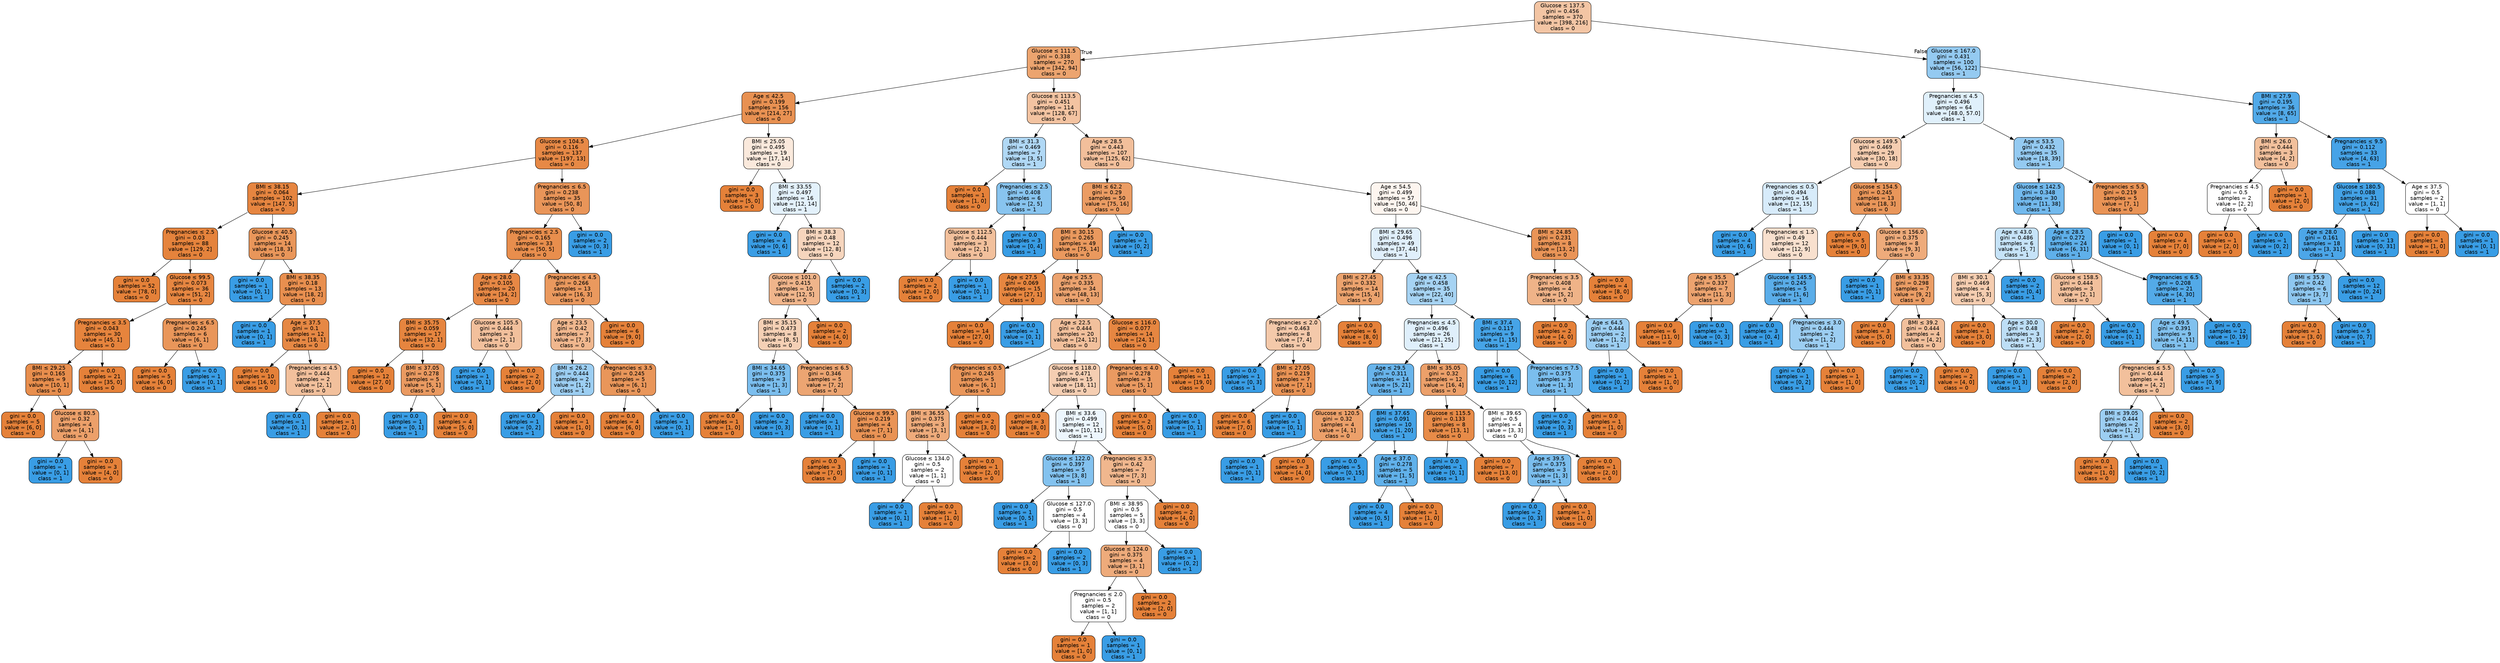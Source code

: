 digraph Tree {
node [shape=box, style="filled, rounded", color="black", fontname="helvetica"] ;
edge [fontname="helvetica"] ;
0 [label=<Glucose &le; 137.5<br/>gini = 0.456<br/>samples = 370<br/>value = [398, 216]<br/>class = 0>, fillcolor="#f3c5a4"] ;
1 [label=<Glucose &le; 111.5<br/>gini = 0.338<br/>samples = 270<br/>value = [342, 94]<br/>class = 0>, fillcolor="#eca46f"] ;
0 -> 1 [labeldistance=2.5, labelangle=45, headlabel="True"] ;
2 [label=<Age &le; 42.5<br/>gini = 0.199<br/>samples = 156<br/>value = [214, 27]<br/>class = 0>, fillcolor="#e89152"] ;
1 -> 2 ;
3 [label=<Glucose &le; 104.5<br/>gini = 0.116<br/>samples = 137<br/>value = [197, 13]<br/>class = 0>, fillcolor="#e78946"] ;
2 -> 3 ;
4 [label=<BMI &le; 38.15<br/>gini = 0.064<br/>samples = 102<br/>value = [147, 5]<br/>class = 0>, fillcolor="#e68540"] ;
3 -> 4 ;
5 [label=<Pregnancies &le; 2.5<br/>gini = 0.03<br/>samples = 88<br/>value = [129, 2]<br/>class = 0>, fillcolor="#e5833c"] ;
4 -> 5 ;
6 [label=<gini = 0.0<br/>samples = 52<br/>value = [78, 0]<br/>class = 0>, fillcolor="#e58139"] ;
5 -> 6 ;
7 [label=<Glucose &le; 99.5<br/>gini = 0.073<br/>samples = 36<br/>value = [51, 2]<br/>class = 0>, fillcolor="#e68641"] ;
5 -> 7 ;
8 [label=<Pregnancies &le; 3.5<br/>gini = 0.043<br/>samples = 30<br/>value = [45, 1]<br/>class = 0>, fillcolor="#e6843d"] ;
7 -> 8 ;
9 [label=<BMI &le; 29.25<br/>gini = 0.165<br/>samples = 9<br/>value = [10, 1]<br/>class = 0>, fillcolor="#e88e4d"] ;
8 -> 9 ;
10 [label=<gini = 0.0<br/>samples = 5<br/>value = [6, 0]<br/>class = 0>, fillcolor="#e58139"] ;
9 -> 10 ;
11 [label=<Glucose &le; 80.5<br/>gini = 0.32<br/>samples = 4<br/>value = [4, 1]<br/>class = 0>, fillcolor="#eca06a"] ;
9 -> 11 ;
12 [label=<gini = 0.0<br/>samples = 1<br/>value = [0, 1]<br/>class = 1>, fillcolor="#399de5"] ;
11 -> 12 ;
13 [label=<gini = 0.0<br/>samples = 3<br/>value = [4, 0]<br/>class = 0>, fillcolor="#e58139"] ;
11 -> 13 ;
14 [label=<gini = 0.0<br/>samples = 21<br/>value = [35, 0]<br/>class = 0>, fillcolor="#e58139"] ;
8 -> 14 ;
15 [label=<Pregnancies &le; 6.5<br/>gini = 0.245<br/>samples = 6<br/>value = [6, 1]<br/>class = 0>, fillcolor="#e9965a"] ;
7 -> 15 ;
16 [label=<gini = 0.0<br/>samples = 5<br/>value = [6, 0]<br/>class = 0>, fillcolor="#e58139"] ;
15 -> 16 ;
17 [label=<gini = 0.0<br/>samples = 1<br/>value = [0, 1]<br/>class = 1>, fillcolor="#399de5"] ;
15 -> 17 ;
18 [label=<Glucose &le; 40.5<br/>gini = 0.245<br/>samples = 14<br/>value = [18, 3]<br/>class = 0>, fillcolor="#e9965a"] ;
4 -> 18 ;
19 [label=<gini = 0.0<br/>samples = 1<br/>value = [0, 1]<br/>class = 1>, fillcolor="#399de5"] ;
18 -> 19 ;
20 [label=<BMI &le; 38.35<br/>gini = 0.18<br/>samples = 13<br/>value = [18, 2]<br/>class = 0>, fillcolor="#e88f4f"] ;
18 -> 20 ;
21 [label=<gini = 0.0<br/>samples = 1<br/>value = [0, 1]<br/>class = 1>, fillcolor="#399de5"] ;
20 -> 21 ;
22 [label=<Age &le; 37.5<br/>gini = 0.1<br/>samples = 12<br/>value = [18, 1]<br/>class = 0>, fillcolor="#e68844"] ;
20 -> 22 ;
23 [label=<gini = 0.0<br/>samples = 10<br/>value = [16, 0]<br/>class = 0>, fillcolor="#e58139"] ;
22 -> 23 ;
24 [label=<Pregnancies &le; 4.5<br/>gini = 0.444<br/>samples = 2<br/>value = [2, 1]<br/>class = 0>, fillcolor="#f2c09c"] ;
22 -> 24 ;
25 [label=<gini = 0.0<br/>samples = 1<br/>value = [0, 1]<br/>class = 1>, fillcolor="#399de5"] ;
24 -> 25 ;
26 [label=<gini = 0.0<br/>samples = 1<br/>value = [2, 0]<br/>class = 0>, fillcolor="#e58139"] ;
24 -> 26 ;
27 [label=<Pregnancies &le; 6.5<br/>gini = 0.238<br/>samples = 35<br/>value = [50, 8]<br/>class = 0>, fillcolor="#e99559"] ;
3 -> 27 ;
28 [label=<Pregnancies &le; 2.5<br/>gini = 0.165<br/>samples = 33<br/>value = [50, 5]<br/>class = 0>, fillcolor="#e88e4d"] ;
27 -> 28 ;
29 [label=<Age &le; 28.0<br/>gini = 0.105<br/>samples = 20<br/>value = [34, 2]<br/>class = 0>, fillcolor="#e78845"] ;
28 -> 29 ;
30 [label=<BMI &le; 35.75<br/>gini = 0.059<br/>samples = 17<br/>value = [32, 1]<br/>class = 0>, fillcolor="#e6853f"] ;
29 -> 30 ;
31 [label=<gini = 0.0<br/>samples = 12<br/>value = [27, 0]<br/>class = 0>, fillcolor="#e58139"] ;
30 -> 31 ;
32 [label=<BMI &le; 37.05<br/>gini = 0.278<br/>samples = 5<br/>value = [5, 1]<br/>class = 0>, fillcolor="#ea9a61"] ;
30 -> 32 ;
33 [label=<gini = 0.0<br/>samples = 1<br/>value = [0, 1]<br/>class = 1>, fillcolor="#399de5"] ;
32 -> 33 ;
34 [label=<gini = 0.0<br/>samples = 4<br/>value = [5, 0]<br/>class = 0>, fillcolor="#e58139"] ;
32 -> 34 ;
35 [label=<Glucose &le; 105.5<br/>gini = 0.444<br/>samples = 3<br/>value = [2, 1]<br/>class = 0>, fillcolor="#f2c09c"] ;
29 -> 35 ;
36 [label=<gini = 0.0<br/>samples = 1<br/>value = [0, 1]<br/>class = 1>, fillcolor="#399de5"] ;
35 -> 36 ;
37 [label=<gini = 0.0<br/>samples = 2<br/>value = [2, 0]<br/>class = 0>, fillcolor="#e58139"] ;
35 -> 37 ;
38 [label=<Pregnancies &le; 4.5<br/>gini = 0.266<br/>samples = 13<br/>value = [16, 3]<br/>class = 0>, fillcolor="#ea995e"] ;
28 -> 38 ;
39 [label=<Age &le; 23.5<br/>gini = 0.42<br/>samples = 7<br/>value = [7, 3]<br/>class = 0>, fillcolor="#f0b78e"] ;
38 -> 39 ;
40 [label=<BMI &le; 26.2<br/>gini = 0.444<br/>samples = 2<br/>value = [1, 2]<br/>class = 1>, fillcolor="#9ccef2"] ;
39 -> 40 ;
41 [label=<gini = 0.0<br/>samples = 1<br/>value = [0, 2]<br/>class = 1>, fillcolor="#399de5"] ;
40 -> 41 ;
42 [label=<gini = 0.0<br/>samples = 1<br/>value = [1, 0]<br/>class = 0>, fillcolor="#e58139"] ;
40 -> 42 ;
43 [label=<Pregnancies &le; 3.5<br/>gini = 0.245<br/>samples = 5<br/>value = [6, 1]<br/>class = 0>, fillcolor="#e9965a"] ;
39 -> 43 ;
44 [label=<gini = 0.0<br/>samples = 4<br/>value = [6, 0]<br/>class = 0>, fillcolor="#e58139"] ;
43 -> 44 ;
45 [label=<gini = 0.0<br/>samples = 1<br/>value = [0, 1]<br/>class = 1>, fillcolor="#399de5"] ;
43 -> 45 ;
46 [label=<gini = 0.0<br/>samples = 6<br/>value = [9, 0]<br/>class = 0>, fillcolor="#e58139"] ;
38 -> 46 ;
47 [label=<gini = 0.0<br/>samples = 2<br/>value = [0, 3]<br/>class = 1>, fillcolor="#399de5"] ;
27 -> 47 ;
48 [label=<BMI &le; 25.05<br/>gini = 0.495<br/>samples = 19<br/>value = [17, 14]<br/>class = 0>, fillcolor="#fae9dc"] ;
2 -> 48 ;
49 [label=<gini = 0.0<br/>samples = 3<br/>value = [5, 0]<br/>class = 0>, fillcolor="#e58139"] ;
48 -> 49 ;
50 [label=<BMI &le; 33.55<br/>gini = 0.497<br/>samples = 16<br/>value = [12, 14]<br/>class = 1>, fillcolor="#e3f1fb"] ;
48 -> 50 ;
51 [label=<gini = 0.0<br/>samples = 4<br/>value = [0, 6]<br/>class = 1>, fillcolor="#399de5"] ;
50 -> 51 ;
52 [label=<BMI &le; 38.3<br/>gini = 0.48<br/>samples = 12<br/>value = [12, 8]<br/>class = 0>, fillcolor="#f6d5bd"] ;
50 -> 52 ;
53 [label=<Glucose &le; 101.0<br/>gini = 0.415<br/>samples = 10<br/>value = [12, 5]<br/>class = 0>, fillcolor="#f0b58b"] ;
52 -> 53 ;
54 [label=<BMI &le; 35.15<br/>gini = 0.473<br/>samples = 8<br/>value = [8, 5]<br/>class = 0>, fillcolor="#f5d0b5"] ;
53 -> 54 ;
55 [label=<BMI &le; 34.65<br/>gini = 0.375<br/>samples = 3<br/>value = [1, 3]<br/>class = 1>, fillcolor="#7bbeee"] ;
54 -> 55 ;
56 [label=<gini = 0.0<br/>samples = 1<br/>value = [1, 0]<br/>class = 0>, fillcolor="#e58139"] ;
55 -> 56 ;
57 [label=<gini = 0.0<br/>samples = 2<br/>value = [0, 3]<br/>class = 1>, fillcolor="#399de5"] ;
55 -> 57 ;
58 [label=<Pregnancies &le; 6.5<br/>gini = 0.346<br/>samples = 5<br/>value = [7, 2]<br/>class = 0>, fillcolor="#eca572"] ;
54 -> 58 ;
59 [label=<gini = 0.0<br/>samples = 1<br/>value = [0, 1]<br/>class = 1>, fillcolor="#399de5"] ;
58 -> 59 ;
60 [label=<Glucose &le; 99.5<br/>gini = 0.219<br/>samples = 4<br/>value = [7, 1]<br/>class = 0>, fillcolor="#e99355"] ;
58 -> 60 ;
61 [label=<gini = 0.0<br/>samples = 3<br/>value = [7, 0]<br/>class = 0>, fillcolor="#e58139"] ;
60 -> 61 ;
62 [label=<gini = 0.0<br/>samples = 1<br/>value = [0, 1]<br/>class = 1>, fillcolor="#399de5"] ;
60 -> 62 ;
63 [label=<gini = 0.0<br/>samples = 2<br/>value = [4, 0]<br/>class = 0>, fillcolor="#e58139"] ;
53 -> 63 ;
64 [label=<gini = 0.0<br/>samples = 2<br/>value = [0, 3]<br/>class = 1>, fillcolor="#399de5"] ;
52 -> 64 ;
65 [label=<Glucose &le; 113.5<br/>gini = 0.451<br/>samples = 114<br/>value = [128, 67]<br/>class = 0>, fillcolor="#f3c3a1"] ;
1 -> 65 ;
66 [label=<BMI &le; 31.3<br/>gini = 0.469<br/>samples = 7<br/>value = [3, 5]<br/>class = 1>, fillcolor="#b0d8f5"] ;
65 -> 66 ;
67 [label=<gini = 0.0<br/>samples = 1<br/>value = [1, 0]<br/>class = 0>, fillcolor="#e58139"] ;
66 -> 67 ;
68 [label=<Pregnancies &le; 2.5<br/>gini = 0.408<br/>samples = 6<br/>value = [2, 5]<br/>class = 1>, fillcolor="#88c4ef"] ;
66 -> 68 ;
69 [label=<Glucose &le; 112.5<br/>gini = 0.444<br/>samples = 3<br/>value = [2, 1]<br/>class = 0>, fillcolor="#f2c09c"] ;
68 -> 69 ;
70 [label=<gini = 0.0<br/>samples = 2<br/>value = [2, 0]<br/>class = 0>, fillcolor="#e58139"] ;
69 -> 70 ;
71 [label=<gini = 0.0<br/>samples = 1<br/>value = [0, 1]<br/>class = 1>, fillcolor="#399de5"] ;
69 -> 71 ;
72 [label=<gini = 0.0<br/>samples = 3<br/>value = [0, 4]<br/>class = 1>, fillcolor="#399de5"] ;
68 -> 72 ;
73 [label=<Age &le; 28.5<br/>gini = 0.443<br/>samples = 107<br/>value = [125, 62]<br/>class = 0>, fillcolor="#f2bf9b"] ;
65 -> 73 ;
74 [label=<BMI &le; 62.2<br/>gini = 0.29<br/>samples = 50<br/>value = [75, 16]<br/>class = 0>, fillcolor="#eb9c63"] ;
73 -> 74 ;
75 [label=<BMI &le; 30.15<br/>gini = 0.265<br/>samples = 49<br/>value = [75, 14]<br/>class = 0>, fillcolor="#ea995e"] ;
74 -> 75 ;
76 [label=<Age &le; 27.5<br/>gini = 0.069<br/>samples = 15<br/>value = [27, 1]<br/>class = 0>, fillcolor="#e68640"] ;
75 -> 76 ;
77 [label=<gini = 0.0<br/>samples = 14<br/>value = [27, 0]<br/>class = 0>, fillcolor="#e58139"] ;
76 -> 77 ;
78 [label=<gini = 0.0<br/>samples = 1<br/>value = [0, 1]<br/>class = 1>, fillcolor="#399de5"] ;
76 -> 78 ;
79 [label=<Age &le; 25.5<br/>gini = 0.335<br/>samples = 34<br/>value = [48, 13]<br/>class = 0>, fillcolor="#eca36f"] ;
75 -> 79 ;
80 [label=<Age &le; 22.5<br/>gini = 0.444<br/>samples = 20<br/>value = [24, 12]<br/>class = 0>, fillcolor="#f2c09c"] ;
79 -> 80 ;
81 [label=<Pregnancies &le; 0.5<br/>gini = 0.245<br/>samples = 5<br/>value = [6, 1]<br/>class = 0>, fillcolor="#e9965a"] ;
80 -> 81 ;
82 [label=<BMI &le; 36.55<br/>gini = 0.375<br/>samples = 3<br/>value = [3, 1]<br/>class = 0>, fillcolor="#eeab7b"] ;
81 -> 82 ;
83 [label=<Glucose &le; 134.0<br/>gini = 0.5<br/>samples = 2<br/>value = [1, 1]<br/>class = 0>, fillcolor="#ffffff"] ;
82 -> 83 ;
84 [label=<gini = 0.0<br/>samples = 1<br/>value = [0, 1]<br/>class = 1>, fillcolor="#399de5"] ;
83 -> 84 ;
85 [label=<gini = 0.0<br/>samples = 1<br/>value = [1, 0]<br/>class = 0>, fillcolor="#e58139"] ;
83 -> 85 ;
86 [label=<gini = 0.0<br/>samples = 1<br/>value = [2, 0]<br/>class = 0>, fillcolor="#e58139"] ;
82 -> 86 ;
87 [label=<gini = 0.0<br/>samples = 2<br/>value = [3, 0]<br/>class = 0>, fillcolor="#e58139"] ;
81 -> 87 ;
88 [label=<Glucose &le; 118.0<br/>gini = 0.471<br/>samples = 15<br/>value = [18, 11]<br/>class = 0>, fillcolor="#f5ceb2"] ;
80 -> 88 ;
89 [label=<gini = 0.0<br/>samples = 3<br/>value = [8, 0]<br/>class = 0>, fillcolor="#e58139"] ;
88 -> 89 ;
90 [label=<BMI &le; 33.6<br/>gini = 0.499<br/>samples = 12<br/>value = [10, 11]<br/>class = 1>, fillcolor="#edf6fd"] ;
88 -> 90 ;
91 [label=<Glucose &le; 122.0<br/>gini = 0.397<br/>samples = 5<br/>value = [3, 8]<br/>class = 1>, fillcolor="#83c2ef"] ;
90 -> 91 ;
92 [label=<gini = 0.0<br/>samples = 1<br/>value = [0, 5]<br/>class = 1>, fillcolor="#399de5"] ;
91 -> 92 ;
93 [label=<Glucose &le; 127.0<br/>gini = 0.5<br/>samples = 4<br/>value = [3, 3]<br/>class = 0>, fillcolor="#ffffff"] ;
91 -> 93 ;
94 [label=<gini = 0.0<br/>samples = 2<br/>value = [3, 0]<br/>class = 0>, fillcolor="#e58139"] ;
93 -> 94 ;
95 [label=<gini = 0.0<br/>samples = 2<br/>value = [0, 3]<br/>class = 1>, fillcolor="#399de5"] ;
93 -> 95 ;
96 [label=<Pregnancies &le; 3.5<br/>gini = 0.42<br/>samples = 7<br/>value = [7, 3]<br/>class = 0>, fillcolor="#f0b78e"] ;
90 -> 96 ;
97 [label=<BMI &le; 38.95<br/>gini = 0.5<br/>samples = 5<br/>value = [3, 3]<br/>class = 0>, fillcolor="#ffffff"] ;
96 -> 97 ;
98 [label=<Glucose &le; 124.0<br/>gini = 0.375<br/>samples = 4<br/>value = [3, 1]<br/>class = 0>, fillcolor="#eeab7b"] ;
97 -> 98 ;
99 [label=<Pregnancies &le; 2.0<br/>gini = 0.5<br/>samples = 2<br/>value = [1, 1]<br/>class = 0>, fillcolor="#ffffff"] ;
98 -> 99 ;
100 [label=<gini = 0.0<br/>samples = 1<br/>value = [1, 0]<br/>class = 0>, fillcolor="#e58139"] ;
99 -> 100 ;
101 [label=<gini = 0.0<br/>samples = 1<br/>value = [0, 1]<br/>class = 1>, fillcolor="#399de5"] ;
99 -> 101 ;
102 [label=<gini = 0.0<br/>samples = 2<br/>value = [2, 0]<br/>class = 0>, fillcolor="#e58139"] ;
98 -> 102 ;
103 [label=<gini = 0.0<br/>samples = 1<br/>value = [0, 2]<br/>class = 1>, fillcolor="#399de5"] ;
97 -> 103 ;
104 [label=<gini = 0.0<br/>samples = 2<br/>value = [4, 0]<br/>class = 0>, fillcolor="#e58139"] ;
96 -> 104 ;
105 [label=<Glucose &le; 116.0<br/>gini = 0.077<br/>samples = 14<br/>value = [24, 1]<br/>class = 0>, fillcolor="#e68641"] ;
79 -> 105 ;
106 [label=<Pregnancies &le; 4.0<br/>gini = 0.278<br/>samples = 3<br/>value = [5, 1]<br/>class = 0>, fillcolor="#ea9a61"] ;
105 -> 106 ;
107 [label=<gini = 0.0<br/>samples = 2<br/>value = [5, 0]<br/>class = 0>, fillcolor="#e58139"] ;
106 -> 107 ;
108 [label=<gini = 0.0<br/>samples = 1<br/>value = [0, 1]<br/>class = 1>, fillcolor="#399de5"] ;
106 -> 108 ;
109 [label=<gini = 0.0<br/>samples = 11<br/>value = [19, 0]<br/>class = 0>, fillcolor="#e58139"] ;
105 -> 109 ;
110 [label=<gini = 0.0<br/>samples = 1<br/>value = [0, 2]<br/>class = 1>, fillcolor="#399de5"] ;
74 -> 110 ;
111 [label=<Age &le; 54.5<br/>gini = 0.499<br/>samples = 57<br/>value = [50, 46]<br/>class = 0>, fillcolor="#fdf5ef"] ;
73 -> 111 ;
112 [label=<BMI &le; 29.65<br/>gini = 0.496<br/>samples = 49<br/>value = [37, 44]<br/>class = 1>, fillcolor="#e0effb"] ;
111 -> 112 ;
113 [label=<BMI &le; 27.45<br/>gini = 0.332<br/>samples = 14<br/>value = [15, 4]<br/>class = 0>, fillcolor="#eca36e"] ;
112 -> 113 ;
114 [label=<Pregnancies &le; 2.0<br/>gini = 0.463<br/>samples = 8<br/>value = [7, 4]<br/>class = 0>, fillcolor="#f4c9aa"] ;
113 -> 114 ;
115 [label=<gini = 0.0<br/>samples = 1<br/>value = [0, 3]<br/>class = 1>, fillcolor="#399de5"] ;
114 -> 115 ;
116 [label=<BMI &le; 27.05<br/>gini = 0.219<br/>samples = 7<br/>value = [7, 1]<br/>class = 0>, fillcolor="#e99355"] ;
114 -> 116 ;
117 [label=<gini = 0.0<br/>samples = 6<br/>value = [7, 0]<br/>class = 0>, fillcolor="#e58139"] ;
116 -> 117 ;
118 [label=<gini = 0.0<br/>samples = 1<br/>value = [0, 1]<br/>class = 1>, fillcolor="#399de5"] ;
116 -> 118 ;
119 [label=<gini = 0.0<br/>samples = 6<br/>value = [8, 0]<br/>class = 0>, fillcolor="#e58139"] ;
113 -> 119 ;
120 [label=<Age &le; 42.5<br/>gini = 0.458<br/>samples = 35<br/>value = [22, 40]<br/>class = 1>, fillcolor="#a6d3f3"] ;
112 -> 120 ;
121 [label=<Pregnancies &le; 4.5<br/>gini = 0.496<br/>samples = 26<br/>value = [21, 25]<br/>class = 1>, fillcolor="#dfeffb"] ;
120 -> 121 ;
122 [label=<Age &le; 29.5<br/>gini = 0.311<br/>samples = 14<br/>value = [5, 21]<br/>class = 1>, fillcolor="#68b4eb"] ;
121 -> 122 ;
123 [label=<Glucose &le; 120.5<br/>gini = 0.32<br/>samples = 4<br/>value = [4, 1]<br/>class = 0>, fillcolor="#eca06a"] ;
122 -> 123 ;
124 [label=<gini = 0.0<br/>samples = 1<br/>value = [0, 1]<br/>class = 1>, fillcolor="#399de5"] ;
123 -> 124 ;
125 [label=<gini = 0.0<br/>samples = 3<br/>value = [4, 0]<br/>class = 0>, fillcolor="#e58139"] ;
123 -> 125 ;
126 [label=<BMI &le; 37.65<br/>gini = 0.091<br/>samples = 10<br/>value = [1, 20]<br/>class = 1>, fillcolor="#43a2e6"] ;
122 -> 126 ;
127 [label=<gini = 0.0<br/>samples = 5<br/>value = [0, 15]<br/>class = 1>, fillcolor="#399de5"] ;
126 -> 127 ;
128 [label=<Age &le; 37.0<br/>gini = 0.278<br/>samples = 5<br/>value = [1, 5]<br/>class = 1>, fillcolor="#61b1ea"] ;
126 -> 128 ;
129 [label=<gini = 0.0<br/>samples = 4<br/>value = [0, 5]<br/>class = 1>, fillcolor="#399de5"] ;
128 -> 129 ;
130 [label=<gini = 0.0<br/>samples = 1<br/>value = [1, 0]<br/>class = 0>, fillcolor="#e58139"] ;
128 -> 130 ;
131 [label=<BMI &le; 35.05<br/>gini = 0.32<br/>samples = 12<br/>value = [16, 4]<br/>class = 0>, fillcolor="#eca06a"] ;
121 -> 131 ;
132 [label=<Glucose &le; 115.5<br/>gini = 0.133<br/>samples = 8<br/>value = [13, 1]<br/>class = 0>, fillcolor="#e78b48"] ;
131 -> 132 ;
133 [label=<gini = 0.0<br/>samples = 1<br/>value = [0, 1]<br/>class = 1>, fillcolor="#399de5"] ;
132 -> 133 ;
134 [label=<gini = 0.0<br/>samples = 7<br/>value = [13, 0]<br/>class = 0>, fillcolor="#e58139"] ;
132 -> 134 ;
135 [label=<BMI &le; 39.65<br/>gini = 0.5<br/>samples = 4<br/>value = [3, 3]<br/>class = 0>, fillcolor="#ffffff"] ;
131 -> 135 ;
136 [label=<Age &le; 39.5<br/>gini = 0.375<br/>samples = 3<br/>value = [1, 3]<br/>class = 1>, fillcolor="#7bbeee"] ;
135 -> 136 ;
137 [label=<gini = 0.0<br/>samples = 2<br/>value = [0, 3]<br/>class = 1>, fillcolor="#399de5"] ;
136 -> 137 ;
138 [label=<gini = 0.0<br/>samples = 1<br/>value = [1, 0]<br/>class = 0>, fillcolor="#e58139"] ;
136 -> 138 ;
139 [label=<gini = 0.0<br/>samples = 1<br/>value = [2, 0]<br/>class = 0>, fillcolor="#e58139"] ;
135 -> 139 ;
140 [label=<BMI &le; 37.4<br/>gini = 0.117<br/>samples = 9<br/>value = [1, 15]<br/>class = 1>, fillcolor="#46a4e7"] ;
120 -> 140 ;
141 [label=<gini = 0.0<br/>samples = 6<br/>value = [0, 12]<br/>class = 1>, fillcolor="#399de5"] ;
140 -> 141 ;
142 [label=<Pregnancies &le; 7.5<br/>gini = 0.375<br/>samples = 3<br/>value = [1, 3]<br/>class = 1>, fillcolor="#7bbeee"] ;
140 -> 142 ;
143 [label=<gini = 0.0<br/>samples = 2<br/>value = [0, 3]<br/>class = 1>, fillcolor="#399de5"] ;
142 -> 143 ;
144 [label=<gini = 0.0<br/>samples = 1<br/>value = [1, 0]<br/>class = 0>, fillcolor="#e58139"] ;
142 -> 144 ;
145 [label=<BMI &le; 24.85<br/>gini = 0.231<br/>samples = 8<br/>value = [13, 2]<br/>class = 0>, fillcolor="#e99457"] ;
111 -> 145 ;
146 [label=<Pregnancies &le; 3.5<br/>gini = 0.408<br/>samples = 4<br/>value = [5, 2]<br/>class = 0>, fillcolor="#efb388"] ;
145 -> 146 ;
147 [label=<gini = 0.0<br/>samples = 2<br/>value = [4, 0]<br/>class = 0>, fillcolor="#e58139"] ;
146 -> 147 ;
148 [label=<Age &le; 64.5<br/>gini = 0.444<br/>samples = 2<br/>value = [1, 2]<br/>class = 1>, fillcolor="#9ccef2"] ;
146 -> 148 ;
149 [label=<gini = 0.0<br/>samples = 1<br/>value = [0, 2]<br/>class = 1>, fillcolor="#399de5"] ;
148 -> 149 ;
150 [label=<gini = 0.0<br/>samples = 1<br/>value = [1, 0]<br/>class = 0>, fillcolor="#e58139"] ;
148 -> 150 ;
151 [label=<gini = 0.0<br/>samples = 4<br/>value = [8, 0]<br/>class = 0>, fillcolor="#e58139"] ;
145 -> 151 ;
152 [label=<Glucose &le; 167.0<br/>gini = 0.431<br/>samples = 100<br/>value = [56, 122]<br/>class = 1>, fillcolor="#94caf1"] ;
0 -> 152 [labeldistance=2.5, labelangle=-45, headlabel="False"] ;
153 [label=<Pregnancies &le; 4.5<br/>gini = 0.496<br/>samples = 64<br/>value = [48.0, 57.0]<br/>class = 1>, fillcolor="#e0f0fb"] ;
152 -> 153 ;
154 [label=<Glucose &le; 149.5<br/>gini = 0.469<br/>samples = 29<br/>value = [30, 18]<br/>class = 0>, fillcolor="#f5cdb0"] ;
153 -> 154 ;
155 [label=<Pregnancies &le; 0.5<br/>gini = 0.494<br/>samples = 16<br/>value = [12, 15]<br/>class = 1>, fillcolor="#d7ebfa"] ;
154 -> 155 ;
156 [label=<gini = 0.0<br/>samples = 4<br/>value = [0, 6]<br/>class = 1>, fillcolor="#399de5"] ;
155 -> 156 ;
157 [label=<Pregnancies &le; 1.5<br/>gini = 0.49<br/>samples = 12<br/>value = [12, 9]<br/>class = 0>, fillcolor="#f8e0ce"] ;
155 -> 157 ;
158 [label=<Age &le; 35.5<br/>gini = 0.337<br/>samples = 7<br/>value = [11, 3]<br/>class = 0>, fillcolor="#eca36f"] ;
157 -> 158 ;
159 [label=<gini = 0.0<br/>samples = 6<br/>value = [11, 0]<br/>class = 0>, fillcolor="#e58139"] ;
158 -> 159 ;
160 [label=<gini = 0.0<br/>samples = 1<br/>value = [0, 3]<br/>class = 1>, fillcolor="#399de5"] ;
158 -> 160 ;
161 [label=<Glucose &le; 145.5<br/>gini = 0.245<br/>samples = 5<br/>value = [1, 6]<br/>class = 1>, fillcolor="#5aade9"] ;
157 -> 161 ;
162 [label=<gini = 0.0<br/>samples = 3<br/>value = [0, 4]<br/>class = 1>, fillcolor="#399de5"] ;
161 -> 162 ;
163 [label=<Pregnancies &le; 3.0<br/>gini = 0.444<br/>samples = 2<br/>value = [1, 2]<br/>class = 1>, fillcolor="#9ccef2"] ;
161 -> 163 ;
164 [label=<gini = 0.0<br/>samples = 1<br/>value = [0, 2]<br/>class = 1>, fillcolor="#399de5"] ;
163 -> 164 ;
165 [label=<gini = 0.0<br/>samples = 1<br/>value = [1, 0]<br/>class = 0>, fillcolor="#e58139"] ;
163 -> 165 ;
166 [label=<Glucose &le; 154.5<br/>gini = 0.245<br/>samples = 13<br/>value = [18, 3]<br/>class = 0>, fillcolor="#e9965a"] ;
154 -> 166 ;
167 [label=<gini = 0.0<br/>samples = 5<br/>value = [9, 0]<br/>class = 0>, fillcolor="#e58139"] ;
166 -> 167 ;
168 [label=<Glucose &le; 156.0<br/>gini = 0.375<br/>samples = 8<br/>value = [9, 3]<br/>class = 0>, fillcolor="#eeab7b"] ;
166 -> 168 ;
169 [label=<gini = 0.0<br/>samples = 1<br/>value = [0, 1]<br/>class = 1>, fillcolor="#399de5"] ;
168 -> 169 ;
170 [label=<BMI &le; 33.35<br/>gini = 0.298<br/>samples = 7<br/>value = [9, 2]<br/>class = 0>, fillcolor="#eb9d65"] ;
168 -> 170 ;
171 [label=<gini = 0.0<br/>samples = 3<br/>value = [5, 0]<br/>class = 0>, fillcolor="#e58139"] ;
170 -> 171 ;
172 [label=<BMI &le; 39.2<br/>gini = 0.444<br/>samples = 4<br/>value = [4, 2]<br/>class = 0>, fillcolor="#f2c09c"] ;
170 -> 172 ;
173 [label=<gini = 0.0<br/>samples = 2<br/>value = [0, 2]<br/>class = 1>, fillcolor="#399de5"] ;
172 -> 173 ;
174 [label=<gini = 0.0<br/>samples = 2<br/>value = [4, 0]<br/>class = 0>, fillcolor="#e58139"] ;
172 -> 174 ;
175 [label=<Age &le; 53.5<br/>gini = 0.432<br/>samples = 35<br/>value = [18, 39]<br/>class = 1>, fillcolor="#94caf1"] ;
153 -> 175 ;
176 [label=<Glucose &le; 142.5<br/>gini = 0.348<br/>samples = 30<br/>value = [11, 38]<br/>class = 1>, fillcolor="#72b9ed"] ;
175 -> 176 ;
177 [label=<Age &le; 43.0<br/>gini = 0.486<br/>samples = 6<br/>value = [5, 7]<br/>class = 1>, fillcolor="#c6e3f8"] ;
176 -> 177 ;
178 [label=<BMI &le; 30.1<br/>gini = 0.469<br/>samples = 4<br/>value = [5, 3]<br/>class = 0>, fillcolor="#f5cdb0"] ;
177 -> 178 ;
179 [label=<gini = 0.0<br/>samples = 1<br/>value = [3, 0]<br/>class = 0>, fillcolor="#e58139"] ;
178 -> 179 ;
180 [label=<Age &le; 30.0<br/>gini = 0.48<br/>samples = 3<br/>value = [2, 3]<br/>class = 1>, fillcolor="#bddef6"] ;
178 -> 180 ;
181 [label=<gini = 0.0<br/>samples = 1<br/>value = [0, 3]<br/>class = 1>, fillcolor="#399de5"] ;
180 -> 181 ;
182 [label=<gini = 0.0<br/>samples = 2<br/>value = [2, 0]<br/>class = 0>, fillcolor="#e58139"] ;
180 -> 182 ;
183 [label=<gini = 0.0<br/>samples = 2<br/>value = [0, 4]<br/>class = 1>, fillcolor="#399de5"] ;
177 -> 183 ;
184 [label=<Age &le; 28.5<br/>gini = 0.272<br/>samples = 24<br/>value = [6, 31]<br/>class = 1>, fillcolor="#5fb0ea"] ;
176 -> 184 ;
185 [label=<Glucose &le; 158.5<br/>gini = 0.444<br/>samples = 3<br/>value = [2, 1]<br/>class = 0>, fillcolor="#f2c09c"] ;
184 -> 185 ;
186 [label=<gini = 0.0<br/>samples = 2<br/>value = [2, 0]<br/>class = 0>, fillcolor="#e58139"] ;
185 -> 186 ;
187 [label=<gini = 0.0<br/>samples = 1<br/>value = [0, 1]<br/>class = 1>, fillcolor="#399de5"] ;
185 -> 187 ;
188 [label=<Pregnancies &le; 6.5<br/>gini = 0.208<br/>samples = 21<br/>value = [4, 30]<br/>class = 1>, fillcolor="#53aae8"] ;
184 -> 188 ;
189 [label=<Age &le; 49.5<br/>gini = 0.391<br/>samples = 9<br/>value = [4, 11]<br/>class = 1>, fillcolor="#81c1ee"] ;
188 -> 189 ;
190 [label=<Pregnancies &le; 5.5<br/>gini = 0.444<br/>samples = 4<br/>value = [4, 2]<br/>class = 0>, fillcolor="#f2c09c"] ;
189 -> 190 ;
191 [label=<BMI &le; 39.05<br/>gini = 0.444<br/>samples = 2<br/>value = [1, 2]<br/>class = 1>, fillcolor="#9ccef2"] ;
190 -> 191 ;
192 [label=<gini = 0.0<br/>samples = 1<br/>value = [1, 0]<br/>class = 0>, fillcolor="#e58139"] ;
191 -> 192 ;
193 [label=<gini = 0.0<br/>samples = 1<br/>value = [0, 2]<br/>class = 1>, fillcolor="#399de5"] ;
191 -> 193 ;
194 [label=<gini = 0.0<br/>samples = 2<br/>value = [3, 0]<br/>class = 0>, fillcolor="#e58139"] ;
190 -> 194 ;
195 [label=<gini = 0.0<br/>samples = 5<br/>value = [0, 9]<br/>class = 1>, fillcolor="#399de5"] ;
189 -> 195 ;
196 [label=<gini = 0.0<br/>samples = 12<br/>value = [0, 19]<br/>class = 1>, fillcolor="#399de5"] ;
188 -> 196 ;
197 [label=<Pregnancies &le; 5.5<br/>gini = 0.219<br/>samples = 5<br/>value = [7, 1]<br/>class = 0>, fillcolor="#e99355"] ;
175 -> 197 ;
198 [label=<gini = 0.0<br/>samples = 1<br/>value = [0, 1]<br/>class = 1>, fillcolor="#399de5"] ;
197 -> 198 ;
199 [label=<gini = 0.0<br/>samples = 4<br/>value = [7, 0]<br/>class = 0>, fillcolor="#e58139"] ;
197 -> 199 ;
200 [label=<BMI &le; 27.9<br/>gini = 0.195<br/>samples = 36<br/>value = [8, 65]<br/>class = 1>, fillcolor="#51a9e8"] ;
152 -> 200 ;
201 [label=<BMI &le; 26.0<br/>gini = 0.444<br/>samples = 3<br/>value = [4, 2]<br/>class = 0>, fillcolor="#f2c09c"] ;
200 -> 201 ;
202 [label=<Pregnancies &le; 4.5<br/>gini = 0.5<br/>samples = 2<br/>value = [2, 2]<br/>class = 0>, fillcolor="#ffffff"] ;
201 -> 202 ;
203 [label=<gini = 0.0<br/>samples = 1<br/>value = [2, 0]<br/>class = 0>, fillcolor="#e58139"] ;
202 -> 203 ;
204 [label=<gini = 0.0<br/>samples = 1<br/>value = [0, 2]<br/>class = 1>, fillcolor="#399de5"] ;
202 -> 204 ;
205 [label=<gini = 0.0<br/>samples = 1<br/>value = [2, 0]<br/>class = 0>, fillcolor="#e58139"] ;
201 -> 205 ;
206 [label=<Pregnancies &le; 9.5<br/>gini = 0.112<br/>samples = 33<br/>value = [4, 63]<br/>class = 1>, fillcolor="#46a3e7"] ;
200 -> 206 ;
207 [label=<Glucose &le; 180.5<br/>gini = 0.088<br/>samples = 31<br/>value = [3, 62]<br/>class = 1>, fillcolor="#43a2e6"] ;
206 -> 207 ;
208 [label=<Age &le; 28.0<br/>gini = 0.161<br/>samples = 18<br/>value = [3, 31]<br/>class = 1>, fillcolor="#4ca6e8"] ;
207 -> 208 ;
209 [label=<BMI &le; 35.9<br/>gini = 0.42<br/>samples = 6<br/>value = [3, 7]<br/>class = 1>, fillcolor="#8ec7f0"] ;
208 -> 209 ;
210 [label=<gini = 0.0<br/>samples = 1<br/>value = [3, 0]<br/>class = 0>, fillcolor="#e58139"] ;
209 -> 210 ;
211 [label=<gini = 0.0<br/>samples = 5<br/>value = [0, 7]<br/>class = 1>, fillcolor="#399de5"] ;
209 -> 211 ;
212 [label=<gini = 0.0<br/>samples = 12<br/>value = [0, 24]<br/>class = 1>, fillcolor="#399de5"] ;
208 -> 212 ;
213 [label=<gini = 0.0<br/>samples = 13<br/>value = [0, 31]<br/>class = 1>, fillcolor="#399de5"] ;
207 -> 213 ;
214 [label=<Age &le; 37.5<br/>gini = 0.5<br/>samples = 2<br/>value = [1, 1]<br/>class = 0>, fillcolor="#ffffff"] ;
206 -> 214 ;
215 [label=<gini = 0.0<br/>samples = 1<br/>value = [1, 0]<br/>class = 0>, fillcolor="#e58139"] ;
214 -> 215 ;
216 [label=<gini = 0.0<br/>samples = 1<br/>value = [0, 1]<br/>class = 1>, fillcolor="#399de5"] ;
214 -> 216 ;
}